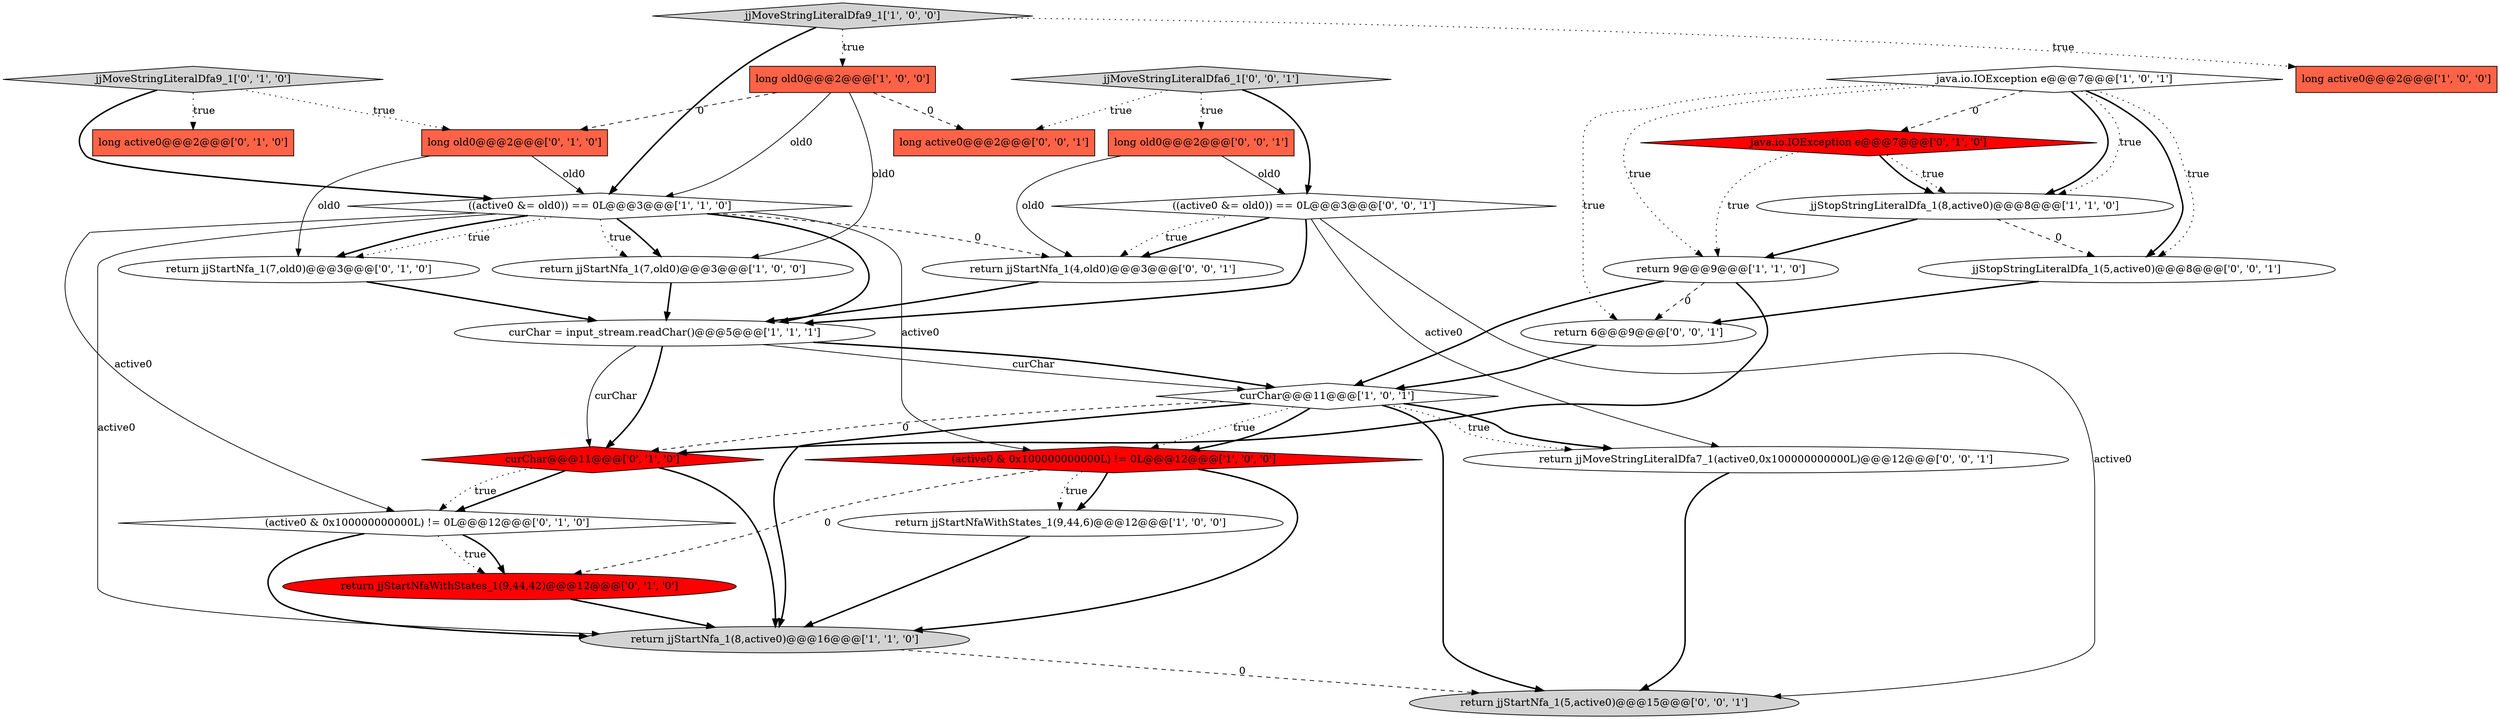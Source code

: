 digraph {
5 [style = filled, label = "return jjStartNfa_1(8,active0)@@@16@@@['1', '1', '0']", fillcolor = lightgray, shape = ellipse image = "AAA0AAABBB1BBB"];
9 [style = filled, label = "long old0@@@2@@@['1', '0', '0']", fillcolor = tomato, shape = box image = "AAA1AAABBB1BBB"];
19 [style = filled, label = "return jjStartNfa_1(7,old0)@@@3@@@['0', '1', '0']", fillcolor = white, shape = ellipse image = "AAA0AAABBB2BBB"];
16 [style = filled, label = "java.io.IOException e@@@7@@@['0', '1', '0']", fillcolor = red, shape = diamond image = "AAA1AAABBB2BBB"];
17 [style = filled, label = "long old0@@@2@@@['0', '1', '0']", fillcolor = tomato, shape = box image = "AAA1AAABBB2BBB"];
23 [style = filled, label = "return 6@@@9@@@['0', '0', '1']", fillcolor = white, shape = ellipse image = "AAA0AAABBB3BBB"];
3 [style = filled, label = "((active0 &= old0)) == 0L@@@3@@@['1', '1', '0']", fillcolor = white, shape = diamond image = "AAA0AAABBB1BBB"];
10 [style = filled, label = "java.io.IOException e@@@7@@@['1', '0', '1']", fillcolor = white, shape = diamond image = "AAA0AAABBB1BBB"];
18 [style = filled, label = "(active0 & 0x100000000000L) != 0L@@@12@@@['0', '1', '0']", fillcolor = white, shape = diamond image = "AAA0AAABBB2BBB"];
21 [style = filled, label = "((active0 &= old0)) == 0L@@@3@@@['0', '0', '1']", fillcolor = white, shape = diamond image = "AAA0AAABBB3BBB"];
20 [style = filled, label = "return jjStartNfaWithStates_1(9,44,42)@@@12@@@['0', '1', '0']", fillcolor = red, shape = ellipse image = "AAA1AAABBB2BBB"];
14 [style = filled, label = "curChar@@@11@@@['0', '1', '0']", fillcolor = red, shape = diamond image = "AAA1AAABBB2BBB"];
6 [style = filled, label = "long active0@@@2@@@['1', '0', '0']", fillcolor = tomato, shape = box image = "AAA0AAABBB1BBB"];
4 [style = filled, label = "jjStopStringLiteralDfa_1(8,active0)@@@8@@@['1', '1', '0']", fillcolor = white, shape = ellipse image = "AAA0AAABBB1BBB"];
22 [style = filled, label = "long old0@@@2@@@['0', '0', '1']", fillcolor = tomato, shape = box image = "AAA0AAABBB3BBB"];
12 [style = filled, label = "return 9@@@9@@@['1', '1', '0']", fillcolor = white, shape = ellipse image = "AAA0AAABBB1BBB"];
28 [style = filled, label = "jjStopStringLiteralDfa_1(5,active0)@@@8@@@['0', '0', '1']", fillcolor = white, shape = ellipse image = "AAA0AAABBB3BBB"];
2 [style = filled, label = "return jjStartNfa_1(7,old0)@@@3@@@['1', '0', '0']", fillcolor = white, shape = ellipse image = "AAA0AAABBB1BBB"];
13 [style = filled, label = "jjMoveStringLiteralDfa9_1['0', '1', '0']", fillcolor = lightgray, shape = diamond image = "AAA0AAABBB2BBB"];
7 [style = filled, label = "(active0 & 0x100000000000L) != 0L@@@12@@@['1', '0', '0']", fillcolor = red, shape = diamond image = "AAA1AAABBB1BBB"];
11 [style = filled, label = "curChar = input_stream.readChar()@@@5@@@['1', '1', '1']", fillcolor = white, shape = ellipse image = "AAA0AAABBB1BBB"];
29 [style = filled, label = "return jjMoveStringLiteralDfa7_1(active0,0x100000000000L)@@@12@@@['0', '0', '1']", fillcolor = white, shape = ellipse image = "AAA0AAABBB3BBB"];
26 [style = filled, label = "return jjStartNfa_1(4,old0)@@@3@@@['0', '0', '1']", fillcolor = white, shape = ellipse image = "AAA0AAABBB3BBB"];
27 [style = filled, label = "return jjStartNfa_1(5,active0)@@@15@@@['0', '0', '1']", fillcolor = lightgray, shape = ellipse image = "AAA0AAABBB3BBB"];
1 [style = filled, label = "jjMoveStringLiteralDfa9_1['1', '0', '0']", fillcolor = lightgray, shape = diamond image = "AAA0AAABBB1BBB"];
24 [style = filled, label = "jjMoveStringLiteralDfa6_1['0', '0', '1']", fillcolor = lightgray, shape = diamond image = "AAA0AAABBB3BBB"];
8 [style = filled, label = "curChar@@@11@@@['1', '0', '1']", fillcolor = white, shape = diamond image = "AAA0AAABBB1BBB"];
0 [style = filled, label = "return jjStartNfaWithStates_1(9,44,6)@@@12@@@['1', '0', '0']", fillcolor = white, shape = ellipse image = "AAA0AAABBB1BBB"];
15 [style = filled, label = "long active0@@@2@@@['0', '1', '0']", fillcolor = tomato, shape = box image = "AAA0AAABBB2BBB"];
25 [style = filled, label = "long active0@@@2@@@['0', '0', '1']", fillcolor = tomato, shape = box image = "AAA0AAABBB3BBB"];
13->17 [style = dotted, label="true"];
10->12 [style = dotted, label="true"];
16->12 [style = dotted, label="true"];
10->28 [style = bold, label=""];
12->23 [style = dashed, label="0"];
10->28 [style = dotted, label="true"];
3->26 [style = dashed, label="0"];
24->25 [style = dotted, label="true"];
11->14 [style = bold, label=""];
3->18 [style = solid, label="active0"];
3->11 [style = bold, label=""];
1->3 [style = bold, label=""];
17->19 [style = solid, label="old0"];
9->2 [style = solid, label="old0"];
8->7 [style = dotted, label="true"];
7->20 [style = dashed, label="0"];
3->7 [style = solid, label="active0"];
7->0 [style = bold, label=""];
19->11 [style = bold, label=""];
18->20 [style = dotted, label="true"];
8->14 [style = dashed, label="0"];
23->8 [style = bold, label=""];
7->0 [style = dotted, label="true"];
16->4 [style = dotted, label="true"];
21->11 [style = bold, label=""];
21->27 [style = solid, label="active0"];
26->11 [style = bold, label=""];
8->7 [style = bold, label=""];
4->28 [style = dashed, label="0"];
20->5 [style = bold, label=""];
22->26 [style = solid, label="old0"];
29->27 [style = bold, label=""];
18->20 [style = bold, label=""];
21->26 [style = bold, label=""];
7->5 [style = bold, label=""];
3->19 [style = dotted, label="true"];
5->27 [style = dashed, label="0"];
10->23 [style = dotted, label="true"];
22->21 [style = solid, label="old0"];
21->26 [style = dotted, label="true"];
9->3 [style = solid, label="old0"];
3->5 [style = solid, label="active0"];
3->2 [style = bold, label=""];
8->5 [style = bold, label=""];
3->19 [style = bold, label=""];
21->29 [style = solid, label="active0"];
24->22 [style = dotted, label="true"];
12->8 [style = bold, label=""];
1->9 [style = dotted, label="true"];
18->5 [style = bold, label=""];
13->3 [style = bold, label=""];
28->23 [style = bold, label=""];
9->17 [style = dashed, label="0"];
12->14 [style = bold, label=""];
9->25 [style = dashed, label="0"];
10->4 [style = bold, label=""];
4->12 [style = bold, label=""];
11->8 [style = bold, label=""];
1->6 [style = dotted, label="true"];
14->18 [style = bold, label=""];
13->15 [style = dotted, label="true"];
8->29 [style = dotted, label="true"];
10->16 [style = dashed, label="0"];
11->14 [style = solid, label="curChar"];
10->4 [style = dotted, label="true"];
16->4 [style = bold, label=""];
8->27 [style = bold, label=""];
24->21 [style = bold, label=""];
14->18 [style = dotted, label="true"];
11->8 [style = solid, label="curChar"];
2->11 [style = bold, label=""];
8->29 [style = bold, label=""];
17->3 [style = solid, label="old0"];
3->2 [style = dotted, label="true"];
0->5 [style = bold, label=""];
14->5 [style = bold, label=""];
}
